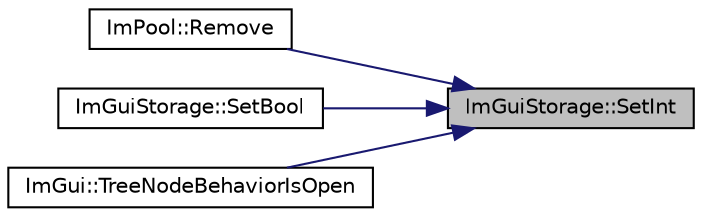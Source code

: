 digraph "ImGuiStorage::SetInt"
{
 // LATEX_PDF_SIZE
  edge [fontname="Helvetica",fontsize="10",labelfontname="Helvetica",labelfontsize="10"];
  node [fontname="Helvetica",fontsize="10",shape=record];
  rankdir="RL";
  Node1 [label="ImGuiStorage::SetInt",height=0.2,width=0.4,color="black", fillcolor="grey75", style="filled", fontcolor="black",tooltip=" "];
  Node1 -> Node2 [dir="back",color="midnightblue",fontsize="10",style="solid"];
  Node2 [label="ImPool::Remove",height=0.2,width=0.4,color="black", fillcolor="white", style="filled",URL="$struct_im_pool.html#a967f556412946a33bca3950f9be7a6ae",tooltip=" "];
  Node1 -> Node3 [dir="back",color="midnightblue",fontsize="10",style="solid"];
  Node3 [label="ImGuiStorage::SetBool",height=0.2,width=0.4,color="black", fillcolor="white", style="filled",URL="$struct_im_gui_storage.html#ac5beee31a59b3f5294b41992717be7bf",tooltip=" "];
  Node1 -> Node4 [dir="back",color="midnightblue",fontsize="10",style="solid"];
  Node4 [label="ImGui::TreeNodeBehaviorIsOpen",height=0.2,width=0.4,color="black", fillcolor="white", style="filled",URL="$namespace_im_gui.html#a22cc50485aad6da8a3a4e156b500ed4a",tooltip=" "];
}
